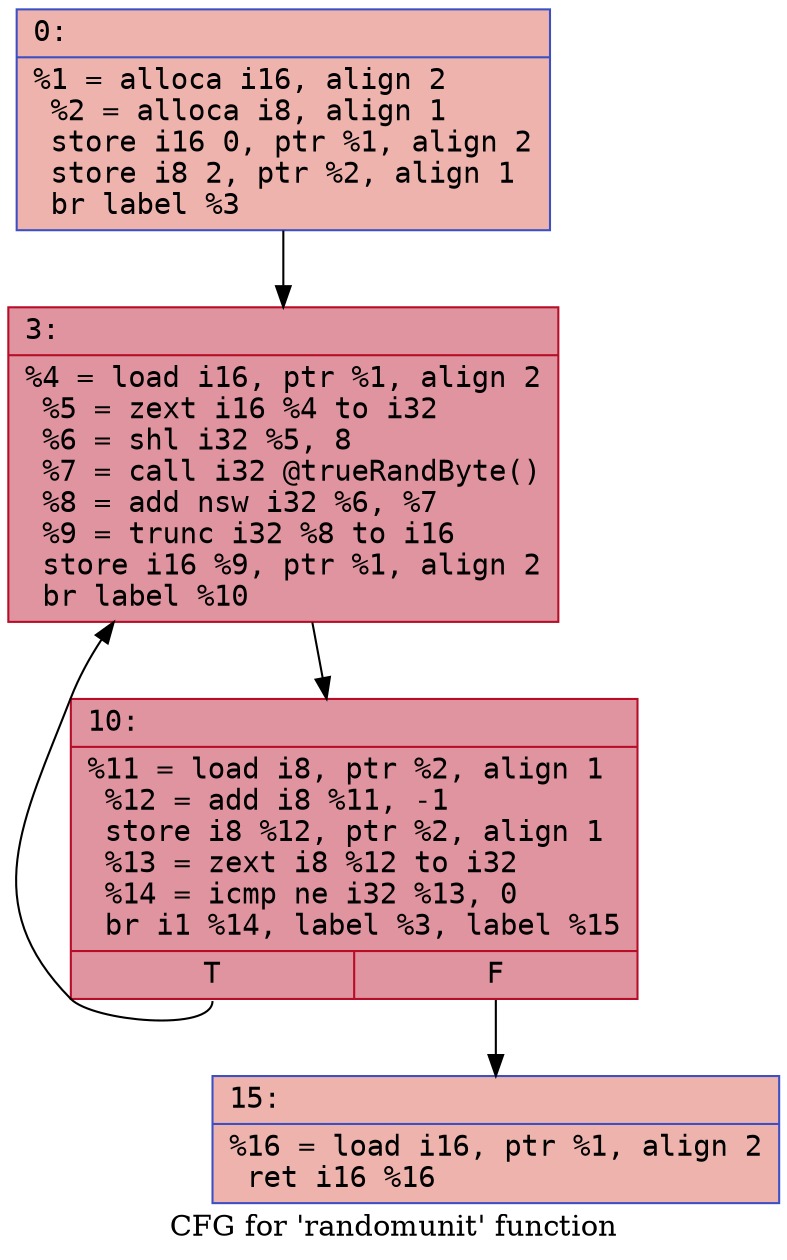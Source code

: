 digraph "CFG for 'randomunit' function" {
	label="CFG for 'randomunit' function";

	Node0x600003ba0230 [shape=record,color="#3d50c3ff", style=filled, fillcolor="#d6524470" fontname="Courier",label="{0:\l|  %1 = alloca i16, align 2\l  %2 = alloca i8, align 1\l  store i16 0, ptr %1, align 2\l  store i8 2, ptr %2, align 1\l  br label %3\l}"];
	Node0x600003ba0230 -> Node0x600003ba05f0[tooltip="0 -> 3\nProbability 100.00%" ];
	Node0x600003ba05f0 [shape=record,color="#b70d28ff", style=filled, fillcolor="#b70d2870" fontname="Courier",label="{3:\l|  %4 = load i16, ptr %1, align 2\l  %5 = zext i16 %4 to i32\l  %6 = shl i32 %5, 8\l  %7 = call i32 @trueRandByte()\l  %8 = add nsw i32 %6, %7\l  %9 = trunc i32 %8 to i16\l  store i16 %9, ptr %1, align 2\l  br label %10\l}"];
	Node0x600003ba05f0 -> Node0x600003ba0640[tooltip="3 -> 10\nProbability 100.00%" ];
	Node0x600003ba0640 [shape=record,color="#b70d28ff", style=filled, fillcolor="#b70d2870" fontname="Courier",label="{10:\l|  %11 = load i8, ptr %2, align 1\l  %12 = add i8 %11, -1\l  store i8 %12, ptr %2, align 1\l  %13 = zext i8 %12 to i32\l  %14 = icmp ne i32 %13, 0\l  br i1 %14, label %3, label %15\l|{<s0>T|<s1>F}}"];
	Node0x600003ba0640:s0 -> Node0x600003ba05f0[tooltip="10 -> 3\nProbability 96.88%" ];
	Node0x600003ba0640:s1 -> Node0x600003ba0690[tooltip="10 -> 15\nProbability 3.12%" ];
	Node0x600003ba0690 [shape=record,color="#3d50c3ff", style=filled, fillcolor="#d6524470" fontname="Courier",label="{15:\l|  %16 = load i16, ptr %1, align 2\l  ret i16 %16\l}"];
}
